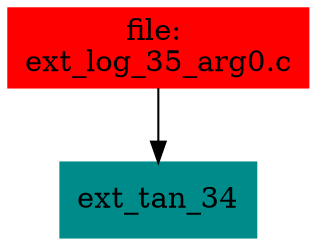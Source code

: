 digraph G {
node [shape=box]

0 [label="file: 
ext_log_35_arg0.c",color=red, style=filled]
1 [label="ext_tan_34",color=cyan4, style=filled]
0 -> 1


}

